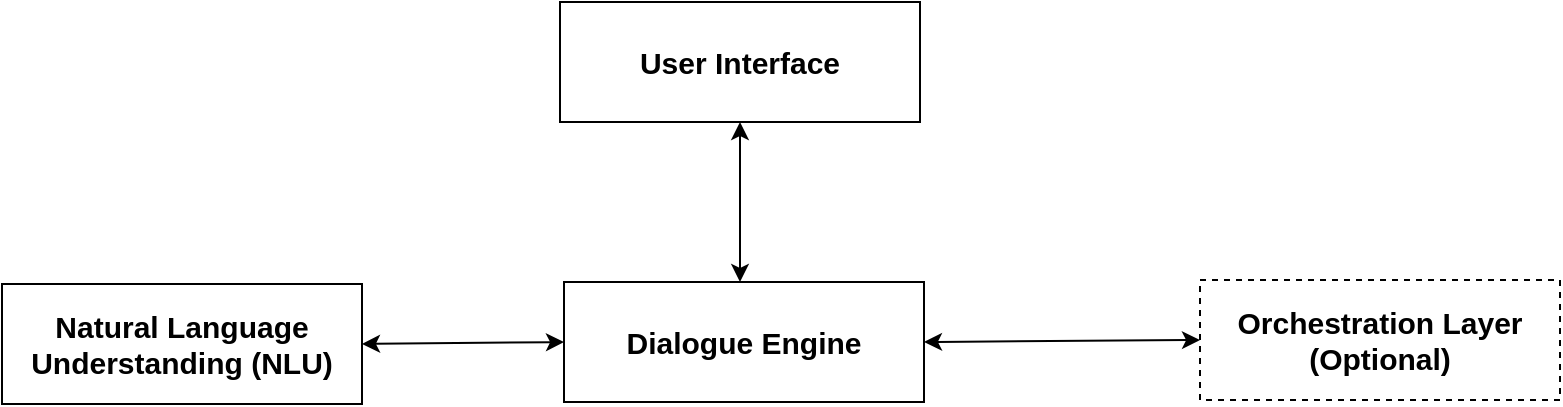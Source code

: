 <mxfile version="20.2.7" type="device"><diagram id="u1xHF7ScaBe3uMxfkEyW" name="Page-1"><mxGraphModel dx="1221" dy="644" grid="0" gridSize="10" guides="1" tooltips="1" connect="1" arrows="1" fold="1" page="1" pageScale="1" pageWidth="850" pageHeight="1100" math="0" shadow="0"><root><mxCell id="0"/><mxCell id="1" parent="0"/><mxCell id="CYVRvX9eW8MO0qjJzdd--2" value="&lt;b&gt;&lt;font style=&quot;font-size: 15px;&quot;&gt;User Interface&lt;/font&gt;&lt;/b&gt;" style="rounded=0;whiteSpace=wrap;html=1;" vertex="1" parent="1"><mxGeometry x="320" y="260" width="180" height="60" as="geometry"/></mxCell><mxCell id="CYVRvX9eW8MO0qjJzdd--3" value="&lt;span style=&quot;font-size: 15px;&quot;&gt;&lt;b&gt;Natural Language Understanding (NLU)&lt;/b&gt;&lt;/span&gt;" style="rounded=0;whiteSpace=wrap;html=1;" vertex="1" parent="1"><mxGeometry x="41" y="401" width="180" height="60" as="geometry"/></mxCell><mxCell id="CYVRvX9eW8MO0qjJzdd--4" value="&lt;b&gt;&lt;font style=&quot;font-size: 15px;&quot;&gt;Dialogue Engine&lt;/font&gt;&lt;/b&gt;" style="rounded=0;whiteSpace=wrap;html=1;" vertex="1" parent="1"><mxGeometry x="322" y="400" width="180" height="60" as="geometry"/></mxCell><mxCell id="CYVRvX9eW8MO0qjJzdd--5" value="&lt;b&gt;&lt;font style=&quot;font-size: 15px;&quot;&gt;Orchestration Layer&lt;br&gt;(Optional)&lt;br&gt;&lt;/font&gt;&lt;/b&gt;" style="rounded=0;whiteSpace=wrap;html=1;dashed=1;" vertex="1" parent="1"><mxGeometry x="640" y="399" width="180" height="60" as="geometry"/></mxCell><mxCell id="CYVRvX9eW8MO0qjJzdd--6" value="" style="endArrow=classic;startArrow=classic;html=1;rounded=0;fontSize=15;entryX=0.5;entryY=1;entryDx=0;entryDy=0;" edge="1" parent="1" target="CYVRvX9eW8MO0qjJzdd--2"><mxGeometry width="50" height="50" relative="1" as="geometry"><mxPoint x="410" y="400" as="sourcePoint"/><mxPoint x="450" y="340" as="targetPoint"/></mxGeometry></mxCell><mxCell id="CYVRvX9eW8MO0qjJzdd--7" value="" style="endArrow=classic;startArrow=classic;html=1;rounded=0;fontSize=15;entryX=0;entryY=0.5;entryDx=0;entryDy=0;exitX=1;exitY=0.5;exitDx=0;exitDy=0;" edge="1" parent="1" source="CYVRvX9eW8MO0qjJzdd--4" target="CYVRvX9eW8MO0qjJzdd--5"><mxGeometry width="50" height="50" relative="1" as="geometry"><mxPoint x="410" y="380" as="sourcePoint"/><mxPoint x="460" y="330" as="targetPoint"/></mxGeometry></mxCell><mxCell id="CYVRvX9eW8MO0qjJzdd--8" value="" style="endArrow=classic;startArrow=classic;html=1;rounded=0;fontSize=15;exitX=1;exitY=0.5;exitDx=0;exitDy=0;entryX=0;entryY=0.5;entryDx=0;entryDy=0;" edge="1" parent="1" source="CYVRvX9eW8MO0qjJzdd--3" target="CYVRvX9eW8MO0qjJzdd--4"><mxGeometry width="50" height="50" relative="1" as="geometry"><mxPoint x="410" y="380" as="sourcePoint"/><mxPoint x="460" y="330" as="targetPoint"/></mxGeometry></mxCell></root></mxGraphModel></diagram></mxfile>